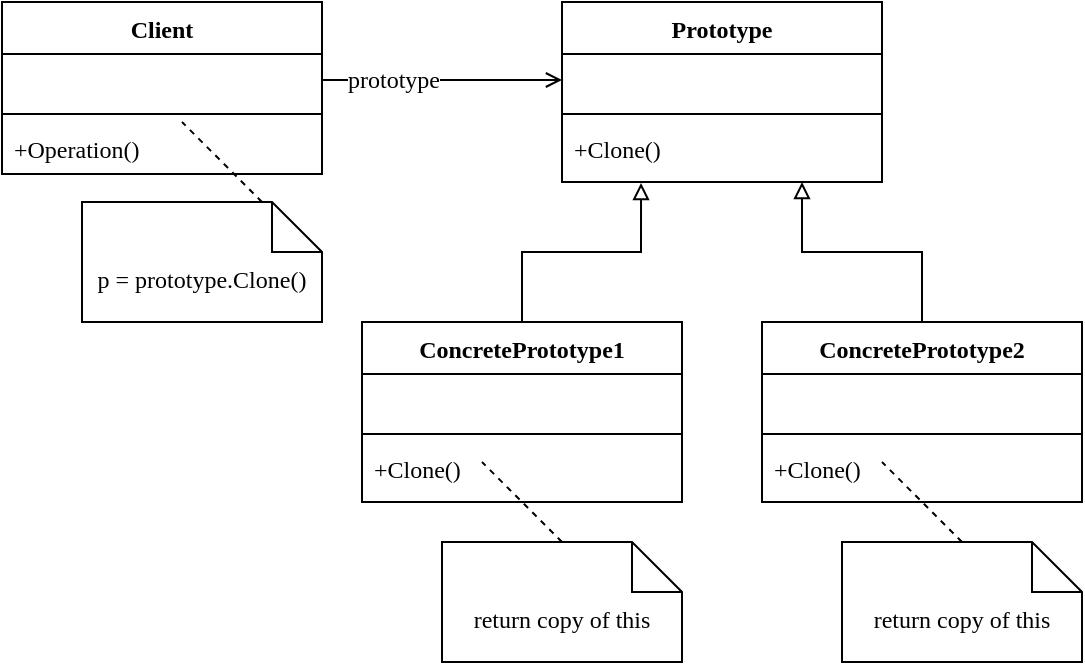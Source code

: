 <mxfile version="16.5.1" type="device"><diagram id="C5RBs43oDa-KdzZeNtuy" name="Page-1"><mxGraphModel dx="453" dy="743" grid="1" gridSize="10" guides="1" tooltips="1" connect="1" arrows="1" fold="1" page="1" pageScale="1" pageWidth="827" pageHeight="1169" math="0" shadow="0"><root><mxCell id="WIyWlLk6GJQsqaUBKTNV-0"/><mxCell id="WIyWlLk6GJQsqaUBKTNV-1" parent="WIyWlLk6GJQsqaUBKTNV-0"/><mxCell id="Mtmfk03SyUQb4BhBK3cF-49" value="Prototype" style="swimlane;fontStyle=1;align=center;verticalAlign=top;childLayout=stackLayout;horizontal=1;startSize=26;horizontalStack=0;resizeParent=1;resizeParentMax=0;resizeLast=0;collapsible=1;marginBottom=0;fontFamily=Lucida Console;fontSize=12;" parent="WIyWlLk6GJQsqaUBKTNV-1" vertex="1"><mxGeometry x="520" y="220" width="160" height="90" as="geometry"/></mxCell><mxCell id="Mtmfk03SyUQb4BhBK3cF-50" value=" " style="text;strokeColor=none;fillColor=none;align=left;verticalAlign=top;spacingLeft=4;spacingRight=4;overflow=hidden;rotatable=0;points=[[0,0.5],[1,0.5]];portConstraint=eastwest;fontFamily=Lucida Console;fontSize=12;" parent="Mtmfk03SyUQb4BhBK3cF-49" vertex="1"><mxGeometry y="26" width="160" height="26" as="geometry"/></mxCell><mxCell id="Mtmfk03SyUQb4BhBK3cF-51" value="" style="line;strokeWidth=1;fillColor=none;align=left;verticalAlign=middle;spacingTop=-1;spacingLeft=3;spacingRight=3;rotatable=0;labelPosition=right;points=[];portConstraint=eastwest;fontFamily=Lucida Console;fontSize=12;" parent="Mtmfk03SyUQb4BhBK3cF-49" vertex="1"><mxGeometry y="52" width="160" height="8" as="geometry"/></mxCell><mxCell id="Mtmfk03SyUQb4BhBK3cF-52" value="+Clone()" style="text;strokeColor=none;fillColor=none;align=left;verticalAlign=top;spacingLeft=4;spacingRight=4;overflow=hidden;rotatable=0;points=[[0,0.5],[1,0.5]];portConstraint=eastwest;fontFamily=Lucida Console;fontSize=12;" parent="Mtmfk03SyUQb4BhBK3cF-49" vertex="1"><mxGeometry y="60" width="160" height="30" as="geometry"/></mxCell><mxCell id="KM2LtFY2ET7f4TOrhWX6-20" style="edgeStyle=orthogonalEdgeStyle;rounded=0;orthogonalLoop=1;jettySize=auto;html=1;fontFamily=Lucida Console;fontSize=12;startArrow=none;startFill=0;endArrow=block;endFill=0;strokeWidth=1;entryX=0.247;entryY=1.018;entryDx=0;entryDy=0;entryPerimeter=0;" edge="1" parent="WIyWlLk6GJQsqaUBKTNV-1" source="Mtmfk03SyUQb4BhBK3cF-77" target="Mtmfk03SyUQb4BhBK3cF-52"><mxGeometry relative="1" as="geometry"><mxPoint x="560" y="320" as="targetPoint"/></mxGeometry></mxCell><mxCell id="Mtmfk03SyUQb4BhBK3cF-77" value="ConcretePrototype1" style="swimlane;fontStyle=1;align=center;verticalAlign=top;childLayout=stackLayout;horizontal=1;startSize=26;horizontalStack=0;resizeParent=1;resizeParentMax=0;resizeLast=0;collapsible=1;marginBottom=0;fontFamily=Lucida Console;fontSize=12;" parent="WIyWlLk6GJQsqaUBKTNV-1" vertex="1"><mxGeometry x="420" y="380" width="160" height="90" as="geometry"/></mxCell><mxCell id="Mtmfk03SyUQb4BhBK3cF-78" value=" " style="text;strokeColor=none;fillColor=none;align=left;verticalAlign=top;spacingLeft=4;spacingRight=4;overflow=hidden;rotatable=0;points=[[0,0.5],[1,0.5]];portConstraint=eastwest;fontFamily=Lucida Console;fontSize=12;" parent="Mtmfk03SyUQb4BhBK3cF-77" vertex="1"><mxGeometry y="26" width="160" height="26" as="geometry"/></mxCell><mxCell id="Mtmfk03SyUQb4BhBK3cF-79" value="" style="line;strokeWidth=1;fillColor=none;align=left;verticalAlign=middle;spacingTop=-1;spacingLeft=3;spacingRight=3;rotatable=0;labelPosition=right;points=[];portConstraint=eastwest;fontFamily=Lucida Console;fontSize=12;" parent="Mtmfk03SyUQb4BhBK3cF-77" vertex="1"><mxGeometry y="52" width="160" height="8" as="geometry"/></mxCell><mxCell id="Mtmfk03SyUQb4BhBK3cF-80" value="+Clone()" style="text;strokeColor=none;fillColor=none;align=left;verticalAlign=top;spacingLeft=4;spacingRight=4;overflow=hidden;rotatable=0;points=[[0,0.5],[1,0.5]];portConstraint=eastwest;fontFamily=Lucida Console;fontSize=12;" parent="Mtmfk03SyUQb4BhBK3cF-77" vertex="1"><mxGeometry y="60" width="160" height="30" as="geometry"/></mxCell><mxCell id="KM2LtFY2ET7f4TOrhWX6-21" style="edgeStyle=orthogonalEdgeStyle;rounded=0;orthogonalLoop=1;jettySize=auto;html=1;fontFamily=Lucida Console;fontSize=12;startArrow=none;startFill=0;endArrow=block;endFill=0;strokeWidth=1;entryX=0.75;entryY=1;entryDx=0;entryDy=0;entryPerimeter=0;" edge="1" parent="WIyWlLk6GJQsqaUBKTNV-1" source="KM2LtFY2ET7f4TOrhWX6-16" target="Mtmfk03SyUQb4BhBK3cF-52"><mxGeometry relative="1" as="geometry"><mxPoint x="640" y="330.0" as="targetPoint"/></mxGeometry></mxCell><mxCell id="KM2LtFY2ET7f4TOrhWX6-16" value="ConcretePrototype2" style="swimlane;fontStyle=1;align=center;verticalAlign=top;childLayout=stackLayout;horizontal=1;startSize=26;horizontalStack=0;resizeParent=1;resizeParentMax=0;resizeLast=0;collapsible=1;marginBottom=0;fontFamily=Lucida Console;fontSize=12;" vertex="1" parent="WIyWlLk6GJQsqaUBKTNV-1"><mxGeometry x="620" y="380" width="160" height="90" as="geometry"/></mxCell><mxCell id="KM2LtFY2ET7f4TOrhWX6-17" value=" " style="text;strokeColor=none;fillColor=none;align=left;verticalAlign=top;spacingLeft=4;spacingRight=4;overflow=hidden;rotatable=0;points=[[0,0.5],[1,0.5]];portConstraint=eastwest;fontFamily=Lucida Console;fontSize=12;" vertex="1" parent="KM2LtFY2ET7f4TOrhWX6-16"><mxGeometry y="26" width="160" height="26" as="geometry"/></mxCell><mxCell id="KM2LtFY2ET7f4TOrhWX6-18" value="" style="line;strokeWidth=1;fillColor=none;align=left;verticalAlign=middle;spacingTop=-1;spacingLeft=3;spacingRight=3;rotatable=0;labelPosition=right;points=[];portConstraint=eastwest;fontFamily=Lucida Console;fontSize=12;" vertex="1" parent="KM2LtFY2ET7f4TOrhWX6-16"><mxGeometry y="52" width="160" height="8" as="geometry"/></mxCell><mxCell id="KM2LtFY2ET7f4TOrhWX6-19" value="+Clone()" style="text;strokeColor=none;fillColor=none;align=left;verticalAlign=top;spacingLeft=4;spacingRight=4;overflow=hidden;rotatable=0;points=[[0,0.5],[1,0.5]];portConstraint=eastwest;fontFamily=Lucida Console;fontSize=12;" vertex="1" parent="KM2LtFY2ET7f4TOrhWX6-16"><mxGeometry y="60" width="160" height="30" as="geometry"/></mxCell><mxCell id="KM2LtFY2ET7f4TOrhWX6-67" value="" style="endArrow=none;dashed=1;html=1;rounded=0;fontFamily=Lucida Console;fontSize=12;strokeWidth=1;" edge="1" parent="KM2LtFY2ET7f4TOrhWX6-16"><mxGeometry width="50" height="50" relative="1" as="geometry"><mxPoint x="100" y="110" as="sourcePoint"/><mxPoint x="60" y="70" as="targetPoint"/></mxGeometry></mxCell><mxCell id="KM2LtFY2ET7f4TOrhWX6-12" value="Client" style="swimlane;fontStyle=1;align=center;verticalAlign=top;childLayout=stackLayout;horizontal=1;startSize=26;horizontalStack=0;resizeParent=1;resizeParentMax=0;resizeLast=0;collapsible=1;marginBottom=0;fontFamily=Lucida Console;fontSize=12;" vertex="1" parent="WIyWlLk6GJQsqaUBKTNV-1"><mxGeometry x="240" y="220" width="160" height="86" as="geometry"/></mxCell><mxCell id="KM2LtFY2ET7f4TOrhWX6-13" value=" " style="text;strokeColor=none;fillColor=none;align=left;verticalAlign=top;spacingLeft=4;spacingRight=4;overflow=hidden;rotatable=0;points=[[0,0.5],[1,0.5]];portConstraint=eastwest;fontFamily=Lucida Console;fontSize=12;" vertex="1" parent="KM2LtFY2ET7f4TOrhWX6-12"><mxGeometry y="26" width="160" height="26" as="geometry"/></mxCell><mxCell id="KM2LtFY2ET7f4TOrhWX6-14" value="" style="line;strokeWidth=1;fillColor=none;align=left;verticalAlign=middle;spacingTop=-1;spacingLeft=3;spacingRight=3;rotatable=0;labelPosition=right;points=[];portConstraint=eastwest;fontFamily=Lucida Console;fontSize=12;" vertex="1" parent="KM2LtFY2ET7f4TOrhWX6-12"><mxGeometry y="52" width="160" height="8" as="geometry"/></mxCell><mxCell id="KM2LtFY2ET7f4TOrhWX6-15" value="+Operation()" style="text;strokeColor=none;fillColor=none;align=left;verticalAlign=top;spacingLeft=4;spacingRight=4;overflow=hidden;rotatable=0;points=[[0,0.5],[1,0.5]];portConstraint=eastwest;fontFamily=Lucida Console;fontSize=12;" vertex="1" parent="KM2LtFY2ET7f4TOrhWX6-12"><mxGeometry y="60" width="160" height="26" as="geometry"/></mxCell><mxCell id="KM2LtFY2ET7f4TOrhWX6-63" value="prototype" style="edgeStyle=orthogonalEdgeStyle;rounded=0;orthogonalLoop=1;jettySize=auto;html=1;entryX=0;entryY=0.5;entryDx=0;entryDy=0;fontFamily=Lucida Console;fontSize=12;startArrow=none;startFill=0;endArrow=open;endFill=0;strokeWidth=1;align=right;" edge="1" parent="WIyWlLk6GJQsqaUBKTNV-1" source="KM2LtFY2ET7f4TOrhWX6-13" target="Mtmfk03SyUQb4BhBK3cF-50"><mxGeometry relative="1" as="geometry"/></mxCell><mxCell id="KM2LtFY2ET7f4TOrhWX6-64" value="p = prototype.Clone()" style="shape=note2;boundedLbl=1;whiteSpace=wrap;html=1;size=25;verticalAlign=top;align=center;fontFamily=Lucida Console;fontSize=12;" vertex="1" parent="WIyWlLk6GJQsqaUBKTNV-1"><mxGeometry x="280" y="320" width="120" height="60" as="geometry"/></mxCell><mxCell id="KM2LtFY2ET7f4TOrhWX6-65" value="" style="endArrow=none;dashed=1;html=1;rounded=0;fontFamily=Lucida Console;fontSize=12;strokeWidth=1;" edge="1" parent="WIyWlLk6GJQsqaUBKTNV-1"><mxGeometry width="50" height="50" relative="1" as="geometry"><mxPoint x="370" y="320" as="sourcePoint"/><mxPoint x="330" y="280" as="targetPoint"/></mxGeometry></mxCell><mxCell id="KM2LtFY2ET7f4TOrhWX6-66" value="" style="endArrow=none;dashed=1;html=1;rounded=0;fontFamily=Lucida Console;fontSize=12;strokeWidth=1;" edge="1" parent="WIyWlLk6GJQsqaUBKTNV-1"><mxGeometry width="50" height="50" relative="1" as="geometry"><mxPoint x="520" y="490" as="sourcePoint"/><mxPoint x="480" y="450" as="targetPoint"/></mxGeometry></mxCell><mxCell id="KM2LtFY2ET7f4TOrhWX6-68" value="return copy of this" style="shape=note2;boundedLbl=1;whiteSpace=wrap;html=1;size=25;verticalAlign=top;align=center;fontFamily=Lucida Console;fontSize=12;" vertex="1" parent="WIyWlLk6GJQsqaUBKTNV-1"><mxGeometry x="460" y="490" width="120" height="60" as="geometry"/></mxCell><mxCell id="KM2LtFY2ET7f4TOrhWX6-69" value="return copy of this" style="shape=note2;boundedLbl=1;whiteSpace=wrap;html=1;size=25;verticalAlign=top;align=center;fontFamily=Lucida Console;fontSize=12;" vertex="1" parent="WIyWlLk6GJQsqaUBKTNV-1"><mxGeometry x="660" y="490" width="120" height="60" as="geometry"/></mxCell></root></mxGraphModel></diagram></mxfile>